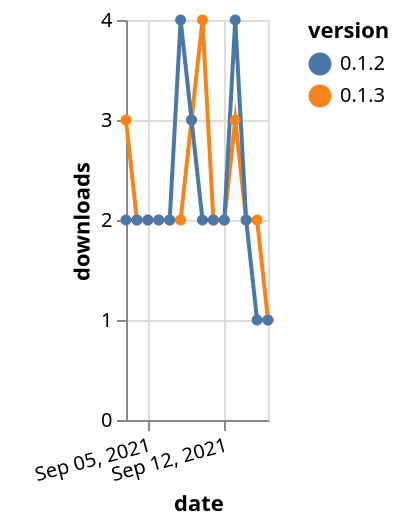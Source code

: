 {"$schema": "https://vega.github.io/schema/vega-lite/v5.json", "description": "A simple bar chart with embedded data.", "data": {"values": [{"date": "2021-09-03", "total": 2422, "delta": 3, "version": "0.1.3"}, {"date": "2021-09-04", "total": 2424, "delta": 2, "version": "0.1.3"}, {"date": "2021-09-05", "total": 2426, "delta": 2, "version": "0.1.3"}, {"date": "2021-09-06", "total": 2428, "delta": 2, "version": "0.1.3"}, {"date": "2021-09-07", "total": 2430, "delta": 2, "version": "0.1.3"}, {"date": "2021-09-08", "total": 2432, "delta": 2, "version": "0.1.3"}, {"date": "2021-09-09", "total": 2435, "delta": 3, "version": "0.1.3"}, {"date": "2021-09-10", "total": 2439, "delta": 4, "version": "0.1.3"}, {"date": "2021-09-11", "total": 2441, "delta": 2, "version": "0.1.3"}, {"date": "2021-09-12", "total": 2443, "delta": 2, "version": "0.1.3"}, {"date": "2021-09-13", "total": 2446, "delta": 3, "version": "0.1.3"}, {"date": "2021-09-14", "total": 2448, "delta": 2, "version": "0.1.3"}, {"date": "2021-09-15", "total": 2450, "delta": 2, "version": "0.1.3"}, {"date": "2021-09-16", "total": 2451, "delta": 1, "version": "0.1.3"}, {"date": "2021-09-03", "total": 3464, "delta": 2, "version": "0.1.2"}, {"date": "2021-09-04", "total": 3466, "delta": 2, "version": "0.1.2"}, {"date": "2021-09-05", "total": 3468, "delta": 2, "version": "0.1.2"}, {"date": "2021-09-06", "total": 3470, "delta": 2, "version": "0.1.2"}, {"date": "2021-09-07", "total": 3472, "delta": 2, "version": "0.1.2"}, {"date": "2021-09-08", "total": 3476, "delta": 4, "version": "0.1.2"}, {"date": "2021-09-09", "total": 3479, "delta": 3, "version": "0.1.2"}, {"date": "2021-09-10", "total": 3481, "delta": 2, "version": "0.1.2"}, {"date": "2021-09-11", "total": 3483, "delta": 2, "version": "0.1.2"}, {"date": "2021-09-12", "total": 3485, "delta": 2, "version": "0.1.2"}, {"date": "2021-09-13", "total": 3489, "delta": 4, "version": "0.1.2"}, {"date": "2021-09-14", "total": 3491, "delta": 2, "version": "0.1.2"}, {"date": "2021-09-15", "total": 3492, "delta": 1, "version": "0.1.2"}, {"date": "2021-09-16", "total": 3493, "delta": 1, "version": "0.1.2"}]}, "width": "container", "mark": {"type": "line", "point": {"filled": true}}, "encoding": {"x": {"field": "date", "type": "temporal", "timeUnit": "yearmonthdate", "title": "date", "axis": {"labelAngle": -15}}, "y": {"field": "delta", "type": "quantitative", "title": "downloads"}, "color": {"field": "version", "type": "nominal"}, "tooltip": {"field": "delta"}}}
